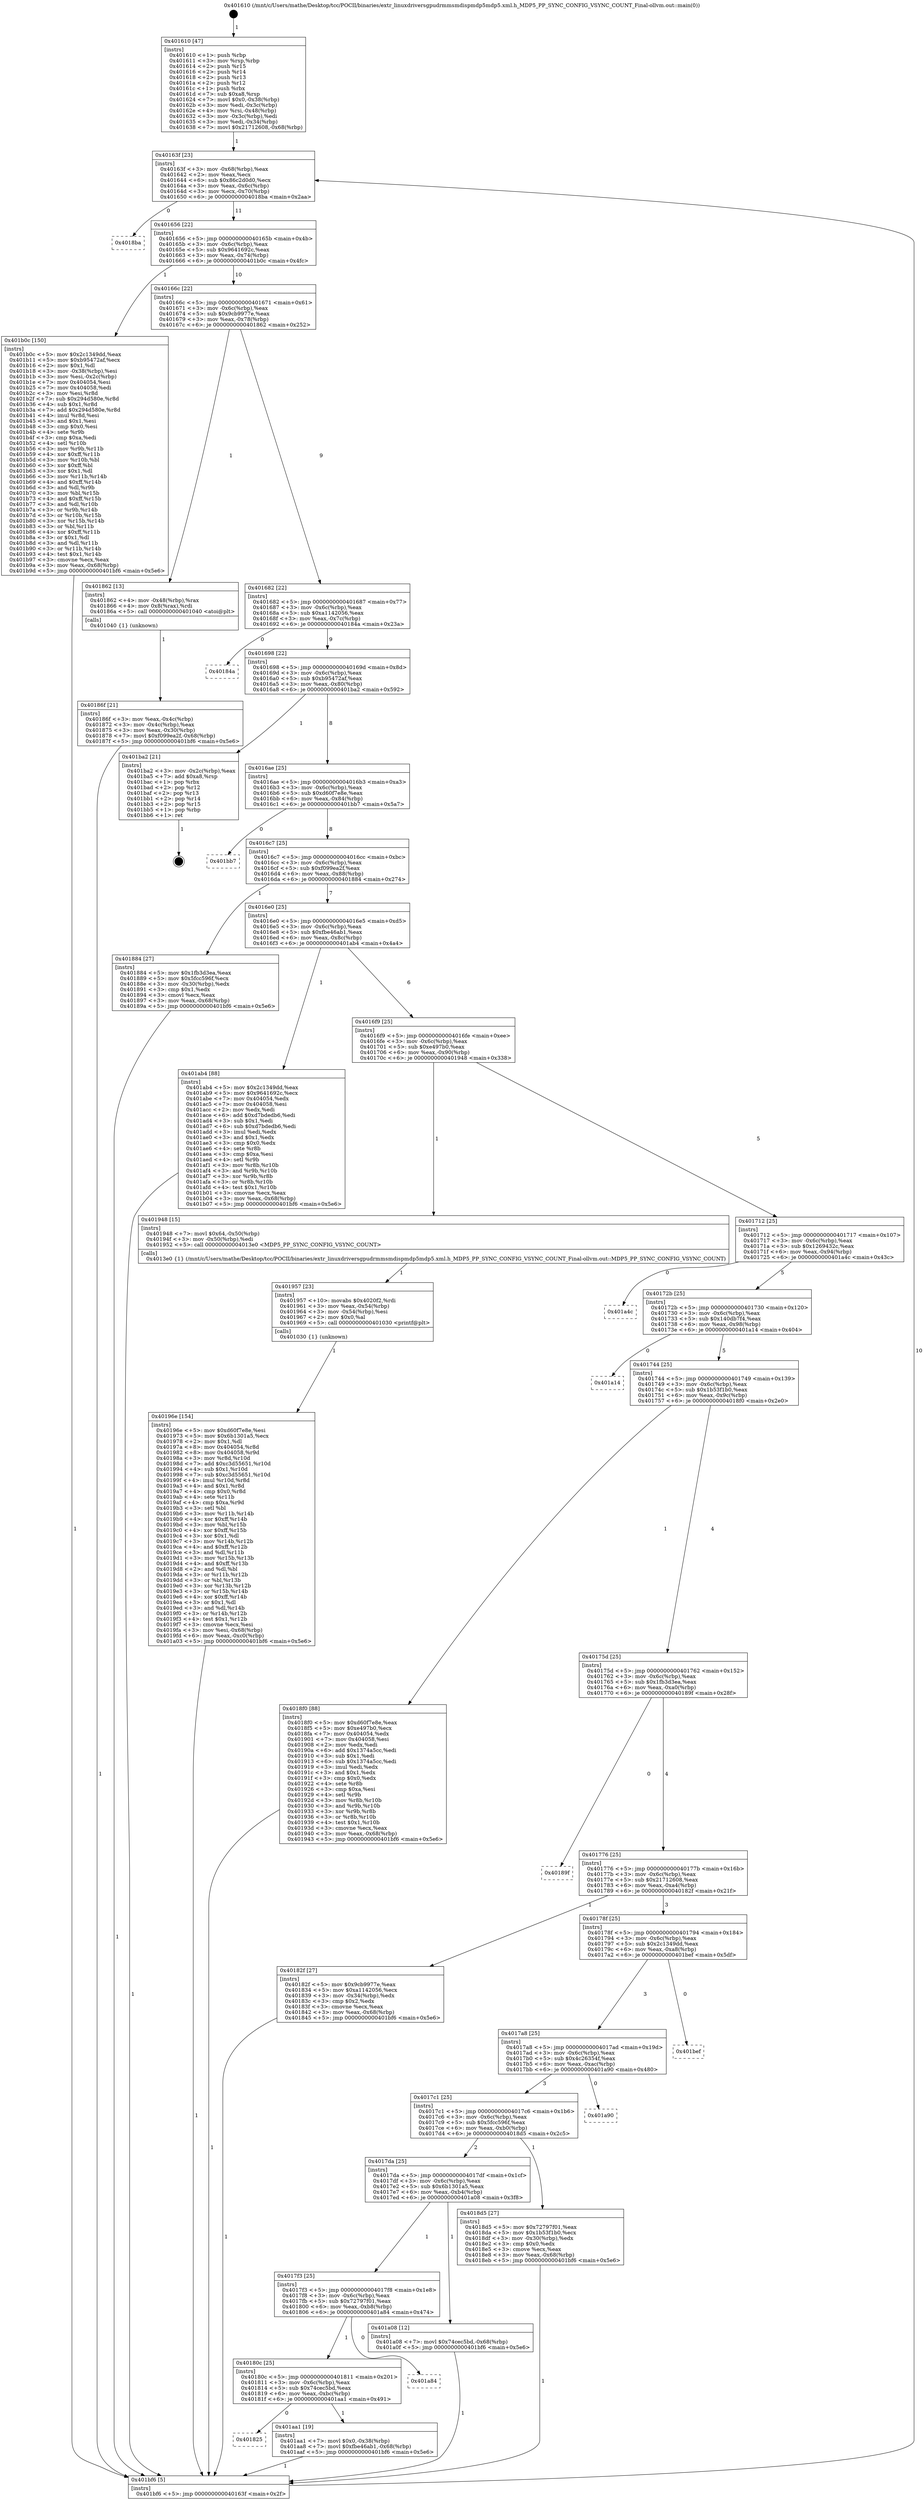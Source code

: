 digraph "0x401610" {
  label = "0x401610 (/mnt/c/Users/mathe/Desktop/tcc/POCII/binaries/extr_linuxdriversgpudrmmsmdispmdp5mdp5.xml.h_MDP5_PP_SYNC_CONFIG_VSYNC_COUNT_Final-ollvm.out::main(0))"
  labelloc = "t"
  node[shape=record]

  Entry [label="",width=0.3,height=0.3,shape=circle,fillcolor=black,style=filled]
  "0x40163f" [label="{
     0x40163f [23]\l
     | [instrs]\l
     &nbsp;&nbsp;0x40163f \<+3\>: mov -0x68(%rbp),%eax\l
     &nbsp;&nbsp;0x401642 \<+2\>: mov %eax,%ecx\l
     &nbsp;&nbsp;0x401644 \<+6\>: sub $0x86c2d0d0,%ecx\l
     &nbsp;&nbsp;0x40164a \<+3\>: mov %eax,-0x6c(%rbp)\l
     &nbsp;&nbsp;0x40164d \<+3\>: mov %ecx,-0x70(%rbp)\l
     &nbsp;&nbsp;0x401650 \<+6\>: je 00000000004018ba \<main+0x2aa\>\l
  }"]
  "0x4018ba" [label="{
     0x4018ba\l
  }", style=dashed]
  "0x401656" [label="{
     0x401656 [22]\l
     | [instrs]\l
     &nbsp;&nbsp;0x401656 \<+5\>: jmp 000000000040165b \<main+0x4b\>\l
     &nbsp;&nbsp;0x40165b \<+3\>: mov -0x6c(%rbp),%eax\l
     &nbsp;&nbsp;0x40165e \<+5\>: sub $0x9641692c,%eax\l
     &nbsp;&nbsp;0x401663 \<+3\>: mov %eax,-0x74(%rbp)\l
     &nbsp;&nbsp;0x401666 \<+6\>: je 0000000000401b0c \<main+0x4fc\>\l
  }"]
  Exit [label="",width=0.3,height=0.3,shape=circle,fillcolor=black,style=filled,peripheries=2]
  "0x401b0c" [label="{
     0x401b0c [150]\l
     | [instrs]\l
     &nbsp;&nbsp;0x401b0c \<+5\>: mov $0x2c1349dd,%eax\l
     &nbsp;&nbsp;0x401b11 \<+5\>: mov $0xb95472af,%ecx\l
     &nbsp;&nbsp;0x401b16 \<+2\>: mov $0x1,%dl\l
     &nbsp;&nbsp;0x401b18 \<+3\>: mov -0x38(%rbp),%esi\l
     &nbsp;&nbsp;0x401b1b \<+3\>: mov %esi,-0x2c(%rbp)\l
     &nbsp;&nbsp;0x401b1e \<+7\>: mov 0x404054,%esi\l
     &nbsp;&nbsp;0x401b25 \<+7\>: mov 0x404058,%edi\l
     &nbsp;&nbsp;0x401b2c \<+3\>: mov %esi,%r8d\l
     &nbsp;&nbsp;0x401b2f \<+7\>: sub $0x294d580e,%r8d\l
     &nbsp;&nbsp;0x401b36 \<+4\>: sub $0x1,%r8d\l
     &nbsp;&nbsp;0x401b3a \<+7\>: add $0x294d580e,%r8d\l
     &nbsp;&nbsp;0x401b41 \<+4\>: imul %r8d,%esi\l
     &nbsp;&nbsp;0x401b45 \<+3\>: and $0x1,%esi\l
     &nbsp;&nbsp;0x401b48 \<+3\>: cmp $0x0,%esi\l
     &nbsp;&nbsp;0x401b4b \<+4\>: sete %r9b\l
     &nbsp;&nbsp;0x401b4f \<+3\>: cmp $0xa,%edi\l
     &nbsp;&nbsp;0x401b52 \<+4\>: setl %r10b\l
     &nbsp;&nbsp;0x401b56 \<+3\>: mov %r9b,%r11b\l
     &nbsp;&nbsp;0x401b59 \<+4\>: xor $0xff,%r11b\l
     &nbsp;&nbsp;0x401b5d \<+3\>: mov %r10b,%bl\l
     &nbsp;&nbsp;0x401b60 \<+3\>: xor $0xff,%bl\l
     &nbsp;&nbsp;0x401b63 \<+3\>: xor $0x1,%dl\l
     &nbsp;&nbsp;0x401b66 \<+3\>: mov %r11b,%r14b\l
     &nbsp;&nbsp;0x401b69 \<+4\>: and $0xff,%r14b\l
     &nbsp;&nbsp;0x401b6d \<+3\>: and %dl,%r9b\l
     &nbsp;&nbsp;0x401b70 \<+3\>: mov %bl,%r15b\l
     &nbsp;&nbsp;0x401b73 \<+4\>: and $0xff,%r15b\l
     &nbsp;&nbsp;0x401b77 \<+3\>: and %dl,%r10b\l
     &nbsp;&nbsp;0x401b7a \<+3\>: or %r9b,%r14b\l
     &nbsp;&nbsp;0x401b7d \<+3\>: or %r10b,%r15b\l
     &nbsp;&nbsp;0x401b80 \<+3\>: xor %r15b,%r14b\l
     &nbsp;&nbsp;0x401b83 \<+3\>: or %bl,%r11b\l
     &nbsp;&nbsp;0x401b86 \<+4\>: xor $0xff,%r11b\l
     &nbsp;&nbsp;0x401b8a \<+3\>: or $0x1,%dl\l
     &nbsp;&nbsp;0x401b8d \<+3\>: and %dl,%r11b\l
     &nbsp;&nbsp;0x401b90 \<+3\>: or %r11b,%r14b\l
     &nbsp;&nbsp;0x401b93 \<+4\>: test $0x1,%r14b\l
     &nbsp;&nbsp;0x401b97 \<+3\>: cmovne %ecx,%eax\l
     &nbsp;&nbsp;0x401b9a \<+3\>: mov %eax,-0x68(%rbp)\l
     &nbsp;&nbsp;0x401b9d \<+5\>: jmp 0000000000401bf6 \<main+0x5e6\>\l
  }"]
  "0x40166c" [label="{
     0x40166c [22]\l
     | [instrs]\l
     &nbsp;&nbsp;0x40166c \<+5\>: jmp 0000000000401671 \<main+0x61\>\l
     &nbsp;&nbsp;0x401671 \<+3\>: mov -0x6c(%rbp),%eax\l
     &nbsp;&nbsp;0x401674 \<+5\>: sub $0x9cb9977e,%eax\l
     &nbsp;&nbsp;0x401679 \<+3\>: mov %eax,-0x78(%rbp)\l
     &nbsp;&nbsp;0x40167c \<+6\>: je 0000000000401862 \<main+0x252\>\l
  }"]
  "0x401825" [label="{
     0x401825\l
  }", style=dashed]
  "0x401862" [label="{
     0x401862 [13]\l
     | [instrs]\l
     &nbsp;&nbsp;0x401862 \<+4\>: mov -0x48(%rbp),%rax\l
     &nbsp;&nbsp;0x401866 \<+4\>: mov 0x8(%rax),%rdi\l
     &nbsp;&nbsp;0x40186a \<+5\>: call 0000000000401040 \<atoi@plt\>\l
     | [calls]\l
     &nbsp;&nbsp;0x401040 \{1\} (unknown)\l
  }"]
  "0x401682" [label="{
     0x401682 [22]\l
     | [instrs]\l
     &nbsp;&nbsp;0x401682 \<+5\>: jmp 0000000000401687 \<main+0x77\>\l
     &nbsp;&nbsp;0x401687 \<+3\>: mov -0x6c(%rbp),%eax\l
     &nbsp;&nbsp;0x40168a \<+5\>: sub $0xa1142056,%eax\l
     &nbsp;&nbsp;0x40168f \<+3\>: mov %eax,-0x7c(%rbp)\l
     &nbsp;&nbsp;0x401692 \<+6\>: je 000000000040184a \<main+0x23a\>\l
  }"]
  "0x401aa1" [label="{
     0x401aa1 [19]\l
     | [instrs]\l
     &nbsp;&nbsp;0x401aa1 \<+7\>: movl $0x0,-0x38(%rbp)\l
     &nbsp;&nbsp;0x401aa8 \<+7\>: movl $0xfbe46ab1,-0x68(%rbp)\l
     &nbsp;&nbsp;0x401aaf \<+5\>: jmp 0000000000401bf6 \<main+0x5e6\>\l
  }"]
  "0x40184a" [label="{
     0x40184a\l
  }", style=dashed]
  "0x401698" [label="{
     0x401698 [22]\l
     | [instrs]\l
     &nbsp;&nbsp;0x401698 \<+5\>: jmp 000000000040169d \<main+0x8d\>\l
     &nbsp;&nbsp;0x40169d \<+3\>: mov -0x6c(%rbp),%eax\l
     &nbsp;&nbsp;0x4016a0 \<+5\>: sub $0xb95472af,%eax\l
     &nbsp;&nbsp;0x4016a5 \<+3\>: mov %eax,-0x80(%rbp)\l
     &nbsp;&nbsp;0x4016a8 \<+6\>: je 0000000000401ba2 \<main+0x592\>\l
  }"]
  "0x40180c" [label="{
     0x40180c [25]\l
     | [instrs]\l
     &nbsp;&nbsp;0x40180c \<+5\>: jmp 0000000000401811 \<main+0x201\>\l
     &nbsp;&nbsp;0x401811 \<+3\>: mov -0x6c(%rbp),%eax\l
     &nbsp;&nbsp;0x401814 \<+5\>: sub $0x74cec5bd,%eax\l
     &nbsp;&nbsp;0x401819 \<+6\>: mov %eax,-0xbc(%rbp)\l
     &nbsp;&nbsp;0x40181f \<+6\>: je 0000000000401aa1 \<main+0x491\>\l
  }"]
  "0x401ba2" [label="{
     0x401ba2 [21]\l
     | [instrs]\l
     &nbsp;&nbsp;0x401ba2 \<+3\>: mov -0x2c(%rbp),%eax\l
     &nbsp;&nbsp;0x401ba5 \<+7\>: add $0xa8,%rsp\l
     &nbsp;&nbsp;0x401bac \<+1\>: pop %rbx\l
     &nbsp;&nbsp;0x401bad \<+2\>: pop %r12\l
     &nbsp;&nbsp;0x401baf \<+2\>: pop %r13\l
     &nbsp;&nbsp;0x401bb1 \<+2\>: pop %r14\l
     &nbsp;&nbsp;0x401bb3 \<+2\>: pop %r15\l
     &nbsp;&nbsp;0x401bb5 \<+1\>: pop %rbp\l
     &nbsp;&nbsp;0x401bb6 \<+1\>: ret\l
  }"]
  "0x4016ae" [label="{
     0x4016ae [25]\l
     | [instrs]\l
     &nbsp;&nbsp;0x4016ae \<+5\>: jmp 00000000004016b3 \<main+0xa3\>\l
     &nbsp;&nbsp;0x4016b3 \<+3\>: mov -0x6c(%rbp),%eax\l
     &nbsp;&nbsp;0x4016b6 \<+5\>: sub $0xd60f7e8e,%eax\l
     &nbsp;&nbsp;0x4016bb \<+6\>: mov %eax,-0x84(%rbp)\l
     &nbsp;&nbsp;0x4016c1 \<+6\>: je 0000000000401bb7 \<main+0x5a7\>\l
  }"]
  "0x401a84" [label="{
     0x401a84\l
  }", style=dashed]
  "0x401bb7" [label="{
     0x401bb7\l
  }", style=dashed]
  "0x4016c7" [label="{
     0x4016c7 [25]\l
     | [instrs]\l
     &nbsp;&nbsp;0x4016c7 \<+5\>: jmp 00000000004016cc \<main+0xbc\>\l
     &nbsp;&nbsp;0x4016cc \<+3\>: mov -0x6c(%rbp),%eax\l
     &nbsp;&nbsp;0x4016cf \<+5\>: sub $0xf099ea2f,%eax\l
     &nbsp;&nbsp;0x4016d4 \<+6\>: mov %eax,-0x88(%rbp)\l
     &nbsp;&nbsp;0x4016da \<+6\>: je 0000000000401884 \<main+0x274\>\l
  }"]
  "0x4017f3" [label="{
     0x4017f3 [25]\l
     | [instrs]\l
     &nbsp;&nbsp;0x4017f3 \<+5\>: jmp 00000000004017f8 \<main+0x1e8\>\l
     &nbsp;&nbsp;0x4017f8 \<+3\>: mov -0x6c(%rbp),%eax\l
     &nbsp;&nbsp;0x4017fb \<+5\>: sub $0x72797f01,%eax\l
     &nbsp;&nbsp;0x401800 \<+6\>: mov %eax,-0xb8(%rbp)\l
     &nbsp;&nbsp;0x401806 \<+6\>: je 0000000000401a84 \<main+0x474\>\l
  }"]
  "0x401884" [label="{
     0x401884 [27]\l
     | [instrs]\l
     &nbsp;&nbsp;0x401884 \<+5\>: mov $0x1fb3d3ea,%eax\l
     &nbsp;&nbsp;0x401889 \<+5\>: mov $0x5fcc596f,%ecx\l
     &nbsp;&nbsp;0x40188e \<+3\>: mov -0x30(%rbp),%edx\l
     &nbsp;&nbsp;0x401891 \<+3\>: cmp $0x1,%edx\l
     &nbsp;&nbsp;0x401894 \<+3\>: cmovl %ecx,%eax\l
     &nbsp;&nbsp;0x401897 \<+3\>: mov %eax,-0x68(%rbp)\l
     &nbsp;&nbsp;0x40189a \<+5\>: jmp 0000000000401bf6 \<main+0x5e6\>\l
  }"]
  "0x4016e0" [label="{
     0x4016e0 [25]\l
     | [instrs]\l
     &nbsp;&nbsp;0x4016e0 \<+5\>: jmp 00000000004016e5 \<main+0xd5\>\l
     &nbsp;&nbsp;0x4016e5 \<+3\>: mov -0x6c(%rbp),%eax\l
     &nbsp;&nbsp;0x4016e8 \<+5\>: sub $0xfbe46ab1,%eax\l
     &nbsp;&nbsp;0x4016ed \<+6\>: mov %eax,-0x8c(%rbp)\l
     &nbsp;&nbsp;0x4016f3 \<+6\>: je 0000000000401ab4 \<main+0x4a4\>\l
  }"]
  "0x401a08" [label="{
     0x401a08 [12]\l
     | [instrs]\l
     &nbsp;&nbsp;0x401a08 \<+7\>: movl $0x74cec5bd,-0x68(%rbp)\l
     &nbsp;&nbsp;0x401a0f \<+5\>: jmp 0000000000401bf6 \<main+0x5e6\>\l
  }"]
  "0x401ab4" [label="{
     0x401ab4 [88]\l
     | [instrs]\l
     &nbsp;&nbsp;0x401ab4 \<+5\>: mov $0x2c1349dd,%eax\l
     &nbsp;&nbsp;0x401ab9 \<+5\>: mov $0x9641692c,%ecx\l
     &nbsp;&nbsp;0x401abe \<+7\>: mov 0x404054,%edx\l
     &nbsp;&nbsp;0x401ac5 \<+7\>: mov 0x404058,%esi\l
     &nbsp;&nbsp;0x401acc \<+2\>: mov %edx,%edi\l
     &nbsp;&nbsp;0x401ace \<+6\>: add $0xd7bdedb6,%edi\l
     &nbsp;&nbsp;0x401ad4 \<+3\>: sub $0x1,%edi\l
     &nbsp;&nbsp;0x401ad7 \<+6\>: sub $0xd7bdedb6,%edi\l
     &nbsp;&nbsp;0x401add \<+3\>: imul %edi,%edx\l
     &nbsp;&nbsp;0x401ae0 \<+3\>: and $0x1,%edx\l
     &nbsp;&nbsp;0x401ae3 \<+3\>: cmp $0x0,%edx\l
     &nbsp;&nbsp;0x401ae6 \<+4\>: sete %r8b\l
     &nbsp;&nbsp;0x401aea \<+3\>: cmp $0xa,%esi\l
     &nbsp;&nbsp;0x401aed \<+4\>: setl %r9b\l
     &nbsp;&nbsp;0x401af1 \<+3\>: mov %r8b,%r10b\l
     &nbsp;&nbsp;0x401af4 \<+3\>: and %r9b,%r10b\l
     &nbsp;&nbsp;0x401af7 \<+3\>: xor %r9b,%r8b\l
     &nbsp;&nbsp;0x401afa \<+3\>: or %r8b,%r10b\l
     &nbsp;&nbsp;0x401afd \<+4\>: test $0x1,%r10b\l
     &nbsp;&nbsp;0x401b01 \<+3\>: cmovne %ecx,%eax\l
     &nbsp;&nbsp;0x401b04 \<+3\>: mov %eax,-0x68(%rbp)\l
     &nbsp;&nbsp;0x401b07 \<+5\>: jmp 0000000000401bf6 \<main+0x5e6\>\l
  }"]
  "0x4016f9" [label="{
     0x4016f9 [25]\l
     | [instrs]\l
     &nbsp;&nbsp;0x4016f9 \<+5\>: jmp 00000000004016fe \<main+0xee\>\l
     &nbsp;&nbsp;0x4016fe \<+3\>: mov -0x6c(%rbp),%eax\l
     &nbsp;&nbsp;0x401701 \<+5\>: sub $0xe497b0,%eax\l
     &nbsp;&nbsp;0x401706 \<+6\>: mov %eax,-0x90(%rbp)\l
     &nbsp;&nbsp;0x40170c \<+6\>: je 0000000000401948 \<main+0x338\>\l
  }"]
  "0x40196e" [label="{
     0x40196e [154]\l
     | [instrs]\l
     &nbsp;&nbsp;0x40196e \<+5\>: mov $0xd60f7e8e,%esi\l
     &nbsp;&nbsp;0x401973 \<+5\>: mov $0x6b1301a5,%ecx\l
     &nbsp;&nbsp;0x401978 \<+2\>: mov $0x1,%dl\l
     &nbsp;&nbsp;0x40197a \<+8\>: mov 0x404054,%r8d\l
     &nbsp;&nbsp;0x401982 \<+8\>: mov 0x404058,%r9d\l
     &nbsp;&nbsp;0x40198a \<+3\>: mov %r8d,%r10d\l
     &nbsp;&nbsp;0x40198d \<+7\>: add $0xc3d55651,%r10d\l
     &nbsp;&nbsp;0x401994 \<+4\>: sub $0x1,%r10d\l
     &nbsp;&nbsp;0x401998 \<+7\>: sub $0xc3d55651,%r10d\l
     &nbsp;&nbsp;0x40199f \<+4\>: imul %r10d,%r8d\l
     &nbsp;&nbsp;0x4019a3 \<+4\>: and $0x1,%r8d\l
     &nbsp;&nbsp;0x4019a7 \<+4\>: cmp $0x0,%r8d\l
     &nbsp;&nbsp;0x4019ab \<+4\>: sete %r11b\l
     &nbsp;&nbsp;0x4019af \<+4\>: cmp $0xa,%r9d\l
     &nbsp;&nbsp;0x4019b3 \<+3\>: setl %bl\l
     &nbsp;&nbsp;0x4019b6 \<+3\>: mov %r11b,%r14b\l
     &nbsp;&nbsp;0x4019b9 \<+4\>: xor $0xff,%r14b\l
     &nbsp;&nbsp;0x4019bd \<+3\>: mov %bl,%r15b\l
     &nbsp;&nbsp;0x4019c0 \<+4\>: xor $0xff,%r15b\l
     &nbsp;&nbsp;0x4019c4 \<+3\>: xor $0x1,%dl\l
     &nbsp;&nbsp;0x4019c7 \<+3\>: mov %r14b,%r12b\l
     &nbsp;&nbsp;0x4019ca \<+4\>: and $0xff,%r12b\l
     &nbsp;&nbsp;0x4019ce \<+3\>: and %dl,%r11b\l
     &nbsp;&nbsp;0x4019d1 \<+3\>: mov %r15b,%r13b\l
     &nbsp;&nbsp;0x4019d4 \<+4\>: and $0xff,%r13b\l
     &nbsp;&nbsp;0x4019d8 \<+2\>: and %dl,%bl\l
     &nbsp;&nbsp;0x4019da \<+3\>: or %r11b,%r12b\l
     &nbsp;&nbsp;0x4019dd \<+3\>: or %bl,%r13b\l
     &nbsp;&nbsp;0x4019e0 \<+3\>: xor %r13b,%r12b\l
     &nbsp;&nbsp;0x4019e3 \<+3\>: or %r15b,%r14b\l
     &nbsp;&nbsp;0x4019e6 \<+4\>: xor $0xff,%r14b\l
     &nbsp;&nbsp;0x4019ea \<+3\>: or $0x1,%dl\l
     &nbsp;&nbsp;0x4019ed \<+3\>: and %dl,%r14b\l
     &nbsp;&nbsp;0x4019f0 \<+3\>: or %r14b,%r12b\l
     &nbsp;&nbsp;0x4019f3 \<+4\>: test $0x1,%r12b\l
     &nbsp;&nbsp;0x4019f7 \<+3\>: cmovne %ecx,%esi\l
     &nbsp;&nbsp;0x4019fa \<+3\>: mov %esi,-0x68(%rbp)\l
     &nbsp;&nbsp;0x4019fd \<+6\>: mov %eax,-0xc0(%rbp)\l
     &nbsp;&nbsp;0x401a03 \<+5\>: jmp 0000000000401bf6 \<main+0x5e6\>\l
  }"]
  "0x401948" [label="{
     0x401948 [15]\l
     | [instrs]\l
     &nbsp;&nbsp;0x401948 \<+7\>: movl $0x64,-0x50(%rbp)\l
     &nbsp;&nbsp;0x40194f \<+3\>: mov -0x50(%rbp),%edi\l
     &nbsp;&nbsp;0x401952 \<+5\>: call 00000000004013e0 \<MDP5_PP_SYNC_CONFIG_VSYNC_COUNT\>\l
     | [calls]\l
     &nbsp;&nbsp;0x4013e0 \{1\} (/mnt/c/Users/mathe/Desktop/tcc/POCII/binaries/extr_linuxdriversgpudrmmsmdispmdp5mdp5.xml.h_MDP5_PP_SYNC_CONFIG_VSYNC_COUNT_Final-ollvm.out::MDP5_PP_SYNC_CONFIG_VSYNC_COUNT)\l
  }"]
  "0x401712" [label="{
     0x401712 [25]\l
     | [instrs]\l
     &nbsp;&nbsp;0x401712 \<+5\>: jmp 0000000000401717 \<main+0x107\>\l
     &nbsp;&nbsp;0x401717 \<+3\>: mov -0x6c(%rbp),%eax\l
     &nbsp;&nbsp;0x40171a \<+5\>: sub $0x1269432c,%eax\l
     &nbsp;&nbsp;0x40171f \<+6\>: mov %eax,-0x94(%rbp)\l
     &nbsp;&nbsp;0x401725 \<+6\>: je 0000000000401a4c \<main+0x43c\>\l
  }"]
  "0x401957" [label="{
     0x401957 [23]\l
     | [instrs]\l
     &nbsp;&nbsp;0x401957 \<+10\>: movabs $0x4020f2,%rdi\l
     &nbsp;&nbsp;0x401961 \<+3\>: mov %eax,-0x54(%rbp)\l
     &nbsp;&nbsp;0x401964 \<+3\>: mov -0x54(%rbp),%esi\l
     &nbsp;&nbsp;0x401967 \<+2\>: mov $0x0,%al\l
     &nbsp;&nbsp;0x401969 \<+5\>: call 0000000000401030 \<printf@plt\>\l
     | [calls]\l
     &nbsp;&nbsp;0x401030 \{1\} (unknown)\l
  }"]
  "0x401a4c" [label="{
     0x401a4c\l
  }", style=dashed]
  "0x40172b" [label="{
     0x40172b [25]\l
     | [instrs]\l
     &nbsp;&nbsp;0x40172b \<+5\>: jmp 0000000000401730 \<main+0x120\>\l
     &nbsp;&nbsp;0x401730 \<+3\>: mov -0x6c(%rbp),%eax\l
     &nbsp;&nbsp;0x401733 \<+5\>: sub $0x140db7f4,%eax\l
     &nbsp;&nbsp;0x401738 \<+6\>: mov %eax,-0x98(%rbp)\l
     &nbsp;&nbsp;0x40173e \<+6\>: je 0000000000401a14 \<main+0x404\>\l
  }"]
  "0x4017da" [label="{
     0x4017da [25]\l
     | [instrs]\l
     &nbsp;&nbsp;0x4017da \<+5\>: jmp 00000000004017df \<main+0x1cf\>\l
     &nbsp;&nbsp;0x4017df \<+3\>: mov -0x6c(%rbp),%eax\l
     &nbsp;&nbsp;0x4017e2 \<+5\>: sub $0x6b1301a5,%eax\l
     &nbsp;&nbsp;0x4017e7 \<+6\>: mov %eax,-0xb4(%rbp)\l
     &nbsp;&nbsp;0x4017ed \<+6\>: je 0000000000401a08 \<main+0x3f8\>\l
  }"]
  "0x401a14" [label="{
     0x401a14\l
  }", style=dashed]
  "0x401744" [label="{
     0x401744 [25]\l
     | [instrs]\l
     &nbsp;&nbsp;0x401744 \<+5\>: jmp 0000000000401749 \<main+0x139\>\l
     &nbsp;&nbsp;0x401749 \<+3\>: mov -0x6c(%rbp),%eax\l
     &nbsp;&nbsp;0x40174c \<+5\>: sub $0x1b53f1b0,%eax\l
     &nbsp;&nbsp;0x401751 \<+6\>: mov %eax,-0x9c(%rbp)\l
     &nbsp;&nbsp;0x401757 \<+6\>: je 00000000004018f0 \<main+0x2e0\>\l
  }"]
  "0x4018d5" [label="{
     0x4018d5 [27]\l
     | [instrs]\l
     &nbsp;&nbsp;0x4018d5 \<+5\>: mov $0x72797f01,%eax\l
     &nbsp;&nbsp;0x4018da \<+5\>: mov $0x1b53f1b0,%ecx\l
     &nbsp;&nbsp;0x4018df \<+3\>: mov -0x30(%rbp),%edx\l
     &nbsp;&nbsp;0x4018e2 \<+3\>: cmp $0x0,%edx\l
     &nbsp;&nbsp;0x4018e5 \<+3\>: cmove %ecx,%eax\l
     &nbsp;&nbsp;0x4018e8 \<+3\>: mov %eax,-0x68(%rbp)\l
     &nbsp;&nbsp;0x4018eb \<+5\>: jmp 0000000000401bf6 \<main+0x5e6\>\l
  }"]
  "0x4018f0" [label="{
     0x4018f0 [88]\l
     | [instrs]\l
     &nbsp;&nbsp;0x4018f0 \<+5\>: mov $0xd60f7e8e,%eax\l
     &nbsp;&nbsp;0x4018f5 \<+5\>: mov $0xe497b0,%ecx\l
     &nbsp;&nbsp;0x4018fa \<+7\>: mov 0x404054,%edx\l
     &nbsp;&nbsp;0x401901 \<+7\>: mov 0x404058,%esi\l
     &nbsp;&nbsp;0x401908 \<+2\>: mov %edx,%edi\l
     &nbsp;&nbsp;0x40190a \<+6\>: add $0x1374a5cc,%edi\l
     &nbsp;&nbsp;0x401910 \<+3\>: sub $0x1,%edi\l
     &nbsp;&nbsp;0x401913 \<+6\>: sub $0x1374a5cc,%edi\l
     &nbsp;&nbsp;0x401919 \<+3\>: imul %edi,%edx\l
     &nbsp;&nbsp;0x40191c \<+3\>: and $0x1,%edx\l
     &nbsp;&nbsp;0x40191f \<+3\>: cmp $0x0,%edx\l
     &nbsp;&nbsp;0x401922 \<+4\>: sete %r8b\l
     &nbsp;&nbsp;0x401926 \<+3\>: cmp $0xa,%esi\l
     &nbsp;&nbsp;0x401929 \<+4\>: setl %r9b\l
     &nbsp;&nbsp;0x40192d \<+3\>: mov %r8b,%r10b\l
     &nbsp;&nbsp;0x401930 \<+3\>: and %r9b,%r10b\l
     &nbsp;&nbsp;0x401933 \<+3\>: xor %r9b,%r8b\l
     &nbsp;&nbsp;0x401936 \<+3\>: or %r8b,%r10b\l
     &nbsp;&nbsp;0x401939 \<+4\>: test $0x1,%r10b\l
     &nbsp;&nbsp;0x40193d \<+3\>: cmovne %ecx,%eax\l
     &nbsp;&nbsp;0x401940 \<+3\>: mov %eax,-0x68(%rbp)\l
     &nbsp;&nbsp;0x401943 \<+5\>: jmp 0000000000401bf6 \<main+0x5e6\>\l
  }"]
  "0x40175d" [label="{
     0x40175d [25]\l
     | [instrs]\l
     &nbsp;&nbsp;0x40175d \<+5\>: jmp 0000000000401762 \<main+0x152\>\l
     &nbsp;&nbsp;0x401762 \<+3\>: mov -0x6c(%rbp),%eax\l
     &nbsp;&nbsp;0x401765 \<+5\>: sub $0x1fb3d3ea,%eax\l
     &nbsp;&nbsp;0x40176a \<+6\>: mov %eax,-0xa0(%rbp)\l
     &nbsp;&nbsp;0x401770 \<+6\>: je 000000000040189f \<main+0x28f\>\l
  }"]
  "0x4017c1" [label="{
     0x4017c1 [25]\l
     | [instrs]\l
     &nbsp;&nbsp;0x4017c1 \<+5\>: jmp 00000000004017c6 \<main+0x1b6\>\l
     &nbsp;&nbsp;0x4017c6 \<+3\>: mov -0x6c(%rbp),%eax\l
     &nbsp;&nbsp;0x4017c9 \<+5\>: sub $0x5fcc596f,%eax\l
     &nbsp;&nbsp;0x4017ce \<+6\>: mov %eax,-0xb0(%rbp)\l
     &nbsp;&nbsp;0x4017d4 \<+6\>: je 00000000004018d5 \<main+0x2c5\>\l
  }"]
  "0x40189f" [label="{
     0x40189f\l
  }", style=dashed]
  "0x401776" [label="{
     0x401776 [25]\l
     | [instrs]\l
     &nbsp;&nbsp;0x401776 \<+5\>: jmp 000000000040177b \<main+0x16b\>\l
     &nbsp;&nbsp;0x40177b \<+3\>: mov -0x6c(%rbp),%eax\l
     &nbsp;&nbsp;0x40177e \<+5\>: sub $0x21712608,%eax\l
     &nbsp;&nbsp;0x401783 \<+6\>: mov %eax,-0xa4(%rbp)\l
     &nbsp;&nbsp;0x401789 \<+6\>: je 000000000040182f \<main+0x21f\>\l
  }"]
  "0x401a90" [label="{
     0x401a90\l
  }", style=dashed]
  "0x40182f" [label="{
     0x40182f [27]\l
     | [instrs]\l
     &nbsp;&nbsp;0x40182f \<+5\>: mov $0x9cb9977e,%eax\l
     &nbsp;&nbsp;0x401834 \<+5\>: mov $0xa1142056,%ecx\l
     &nbsp;&nbsp;0x401839 \<+3\>: mov -0x34(%rbp),%edx\l
     &nbsp;&nbsp;0x40183c \<+3\>: cmp $0x2,%edx\l
     &nbsp;&nbsp;0x40183f \<+3\>: cmovne %ecx,%eax\l
     &nbsp;&nbsp;0x401842 \<+3\>: mov %eax,-0x68(%rbp)\l
     &nbsp;&nbsp;0x401845 \<+5\>: jmp 0000000000401bf6 \<main+0x5e6\>\l
  }"]
  "0x40178f" [label="{
     0x40178f [25]\l
     | [instrs]\l
     &nbsp;&nbsp;0x40178f \<+5\>: jmp 0000000000401794 \<main+0x184\>\l
     &nbsp;&nbsp;0x401794 \<+3\>: mov -0x6c(%rbp),%eax\l
     &nbsp;&nbsp;0x401797 \<+5\>: sub $0x2c1349dd,%eax\l
     &nbsp;&nbsp;0x40179c \<+6\>: mov %eax,-0xa8(%rbp)\l
     &nbsp;&nbsp;0x4017a2 \<+6\>: je 0000000000401bef \<main+0x5df\>\l
  }"]
  "0x401bf6" [label="{
     0x401bf6 [5]\l
     | [instrs]\l
     &nbsp;&nbsp;0x401bf6 \<+5\>: jmp 000000000040163f \<main+0x2f\>\l
  }"]
  "0x401610" [label="{
     0x401610 [47]\l
     | [instrs]\l
     &nbsp;&nbsp;0x401610 \<+1\>: push %rbp\l
     &nbsp;&nbsp;0x401611 \<+3\>: mov %rsp,%rbp\l
     &nbsp;&nbsp;0x401614 \<+2\>: push %r15\l
     &nbsp;&nbsp;0x401616 \<+2\>: push %r14\l
     &nbsp;&nbsp;0x401618 \<+2\>: push %r13\l
     &nbsp;&nbsp;0x40161a \<+2\>: push %r12\l
     &nbsp;&nbsp;0x40161c \<+1\>: push %rbx\l
     &nbsp;&nbsp;0x40161d \<+7\>: sub $0xa8,%rsp\l
     &nbsp;&nbsp;0x401624 \<+7\>: movl $0x0,-0x38(%rbp)\l
     &nbsp;&nbsp;0x40162b \<+3\>: mov %edi,-0x3c(%rbp)\l
     &nbsp;&nbsp;0x40162e \<+4\>: mov %rsi,-0x48(%rbp)\l
     &nbsp;&nbsp;0x401632 \<+3\>: mov -0x3c(%rbp),%edi\l
     &nbsp;&nbsp;0x401635 \<+3\>: mov %edi,-0x34(%rbp)\l
     &nbsp;&nbsp;0x401638 \<+7\>: movl $0x21712608,-0x68(%rbp)\l
  }"]
  "0x40186f" [label="{
     0x40186f [21]\l
     | [instrs]\l
     &nbsp;&nbsp;0x40186f \<+3\>: mov %eax,-0x4c(%rbp)\l
     &nbsp;&nbsp;0x401872 \<+3\>: mov -0x4c(%rbp),%eax\l
     &nbsp;&nbsp;0x401875 \<+3\>: mov %eax,-0x30(%rbp)\l
     &nbsp;&nbsp;0x401878 \<+7\>: movl $0xf099ea2f,-0x68(%rbp)\l
     &nbsp;&nbsp;0x40187f \<+5\>: jmp 0000000000401bf6 \<main+0x5e6\>\l
  }"]
  "0x4017a8" [label="{
     0x4017a8 [25]\l
     | [instrs]\l
     &nbsp;&nbsp;0x4017a8 \<+5\>: jmp 00000000004017ad \<main+0x19d\>\l
     &nbsp;&nbsp;0x4017ad \<+3\>: mov -0x6c(%rbp),%eax\l
     &nbsp;&nbsp;0x4017b0 \<+5\>: sub $0x4c26354f,%eax\l
     &nbsp;&nbsp;0x4017b5 \<+6\>: mov %eax,-0xac(%rbp)\l
     &nbsp;&nbsp;0x4017bb \<+6\>: je 0000000000401a90 \<main+0x480\>\l
  }"]
  "0x401bef" [label="{
     0x401bef\l
  }", style=dashed]
  Entry -> "0x401610" [label=" 1"]
  "0x40163f" -> "0x4018ba" [label=" 0"]
  "0x40163f" -> "0x401656" [label=" 11"]
  "0x401ba2" -> Exit [label=" 1"]
  "0x401656" -> "0x401b0c" [label=" 1"]
  "0x401656" -> "0x40166c" [label=" 10"]
  "0x401b0c" -> "0x401bf6" [label=" 1"]
  "0x40166c" -> "0x401862" [label=" 1"]
  "0x40166c" -> "0x401682" [label=" 9"]
  "0x401ab4" -> "0x401bf6" [label=" 1"]
  "0x401682" -> "0x40184a" [label=" 0"]
  "0x401682" -> "0x401698" [label=" 9"]
  "0x401aa1" -> "0x401bf6" [label=" 1"]
  "0x401698" -> "0x401ba2" [label=" 1"]
  "0x401698" -> "0x4016ae" [label=" 8"]
  "0x40180c" -> "0x401aa1" [label=" 1"]
  "0x4016ae" -> "0x401bb7" [label=" 0"]
  "0x4016ae" -> "0x4016c7" [label=" 8"]
  "0x40180c" -> "0x401825" [label=" 0"]
  "0x4016c7" -> "0x401884" [label=" 1"]
  "0x4016c7" -> "0x4016e0" [label=" 7"]
  "0x4017f3" -> "0x401a84" [label=" 0"]
  "0x4016e0" -> "0x401ab4" [label=" 1"]
  "0x4016e0" -> "0x4016f9" [label=" 6"]
  "0x4017f3" -> "0x40180c" [label=" 1"]
  "0x4016f9" -> "0x401948" [label=" 1"]
  "0x4016f9" -> "0x401712" [label=" 5"]
  "0x4017da" -> "0x4017f3" [label=" 1"]
  "0x401712" -> "0x401a4c" [label=" 0"]
  "0x401712" -> "0x40172b" [label=" 5"]
  "0x4017da" -> "0x401a08" [label=" 1"]
  "0x40172b" -> "0x401a14" [label=" 0"]
  "0x40172b" -> "0x401744" [label=" 5"]
  "0x401a08" -> "0x401bf6" [label=" 1"]
  "0x401744" -> "0x4018f0" [label=" 1"]
  "0x401744" -> "0x40175d" [label=" 4"]
  "0x40196e" -> "0x401bf6" [label=" 1"]
  "0x40175d" -> "0x40189f" [label=" 0"]
  "0x40175d" -> "0x401776" [label=" 4"]
  "0x401948" -> "0x401957" [label=" 1"]
  "0x401776" -> "0x40182f" [label=" 1"]
  "0x401776" -> "0x40178f" [label=" 3"]
  "0x40182f" -> "0x401bf6" [label=" 1"]
  "0x401610" -> "0x40163f" [label=" 1"]
  "0x401bf6" -> "0x40163f" [label=" 10"]
  "0x401862" -> "0x40186f" [label=" 1"]
  "0x40186f" -> "0x401bf6" [label=" 1"]
  "0x401884" -> "0x401bf6" [label=" 1"]
  "0x4018f0" -> "0x401bf6" [label=" 1"]
  "0x40178f" -> "0x401bef" [label=" 0"]
  "0x40178f" -> "0x4017a8" [label=" 3"]
  "0x4018d5" -> "0x401bf6" [label=" 1"]
  "0x4017a8" -> "0x401a90" [label=" 0"]
  "0x4017a8" -> "0x4017c1" [label=" 3"]
  "0x401957" -> "0x40196e" [label=" 1"]
  "0x4017c1" -> "0x4018d5" [label=" 1"]
  "0x4017c1" -> "0x4017da" [label=" 2"]
}
